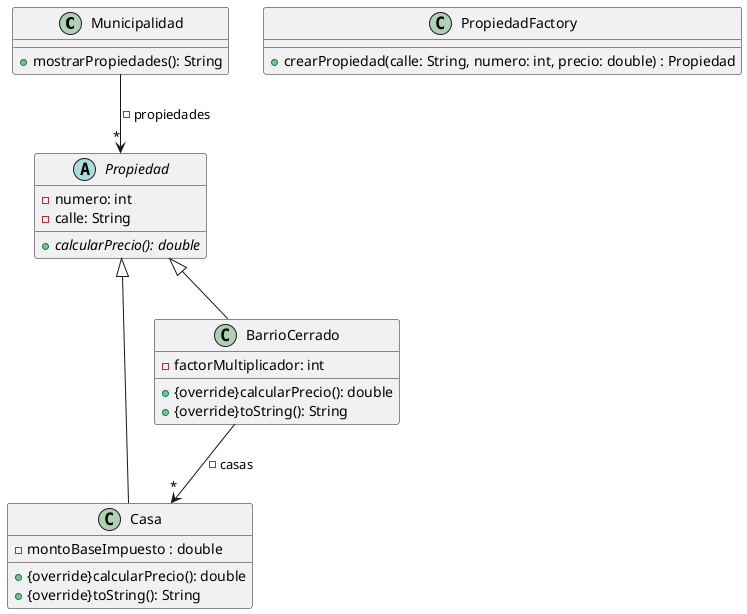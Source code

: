 @startuml
class Municipalidad{
    + mostrarPropiedades(): String
}

class PropiedadFactory{
    + crearPropiedad(calle: String, numero: int, precio: double) : Propiedad
}

abstract Propiedad{
    - numero: int
    - calle: String
    + {abstract}calcularPrecio(): double
}

class Casa{
    - montoBaseImpuesto : double
    + {override}calcularPrecio(): double
    + {override}toString(): String
}

class BarrioCerrado{
    - factorMultiplicador: int
    + {override}calcularPrecio(): double
    + {override}toString(): String
}

BarrioCerrado --> "*" Casa: -casas
Municipalidad --> "*" Propiedad: -propiedades
Casa -up-|> Propiedad
BarrioCerrado -up-|> Propiedad

@enduml